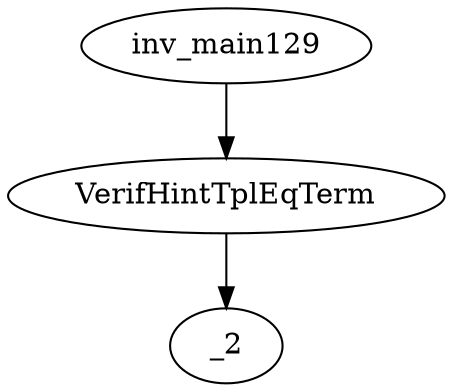 digraph dag {
0 [label="inv_main129"];
1 [label="VerifHintTplEqTerm"];
2 [label="_2"];
0->1
1 -> 2
}

